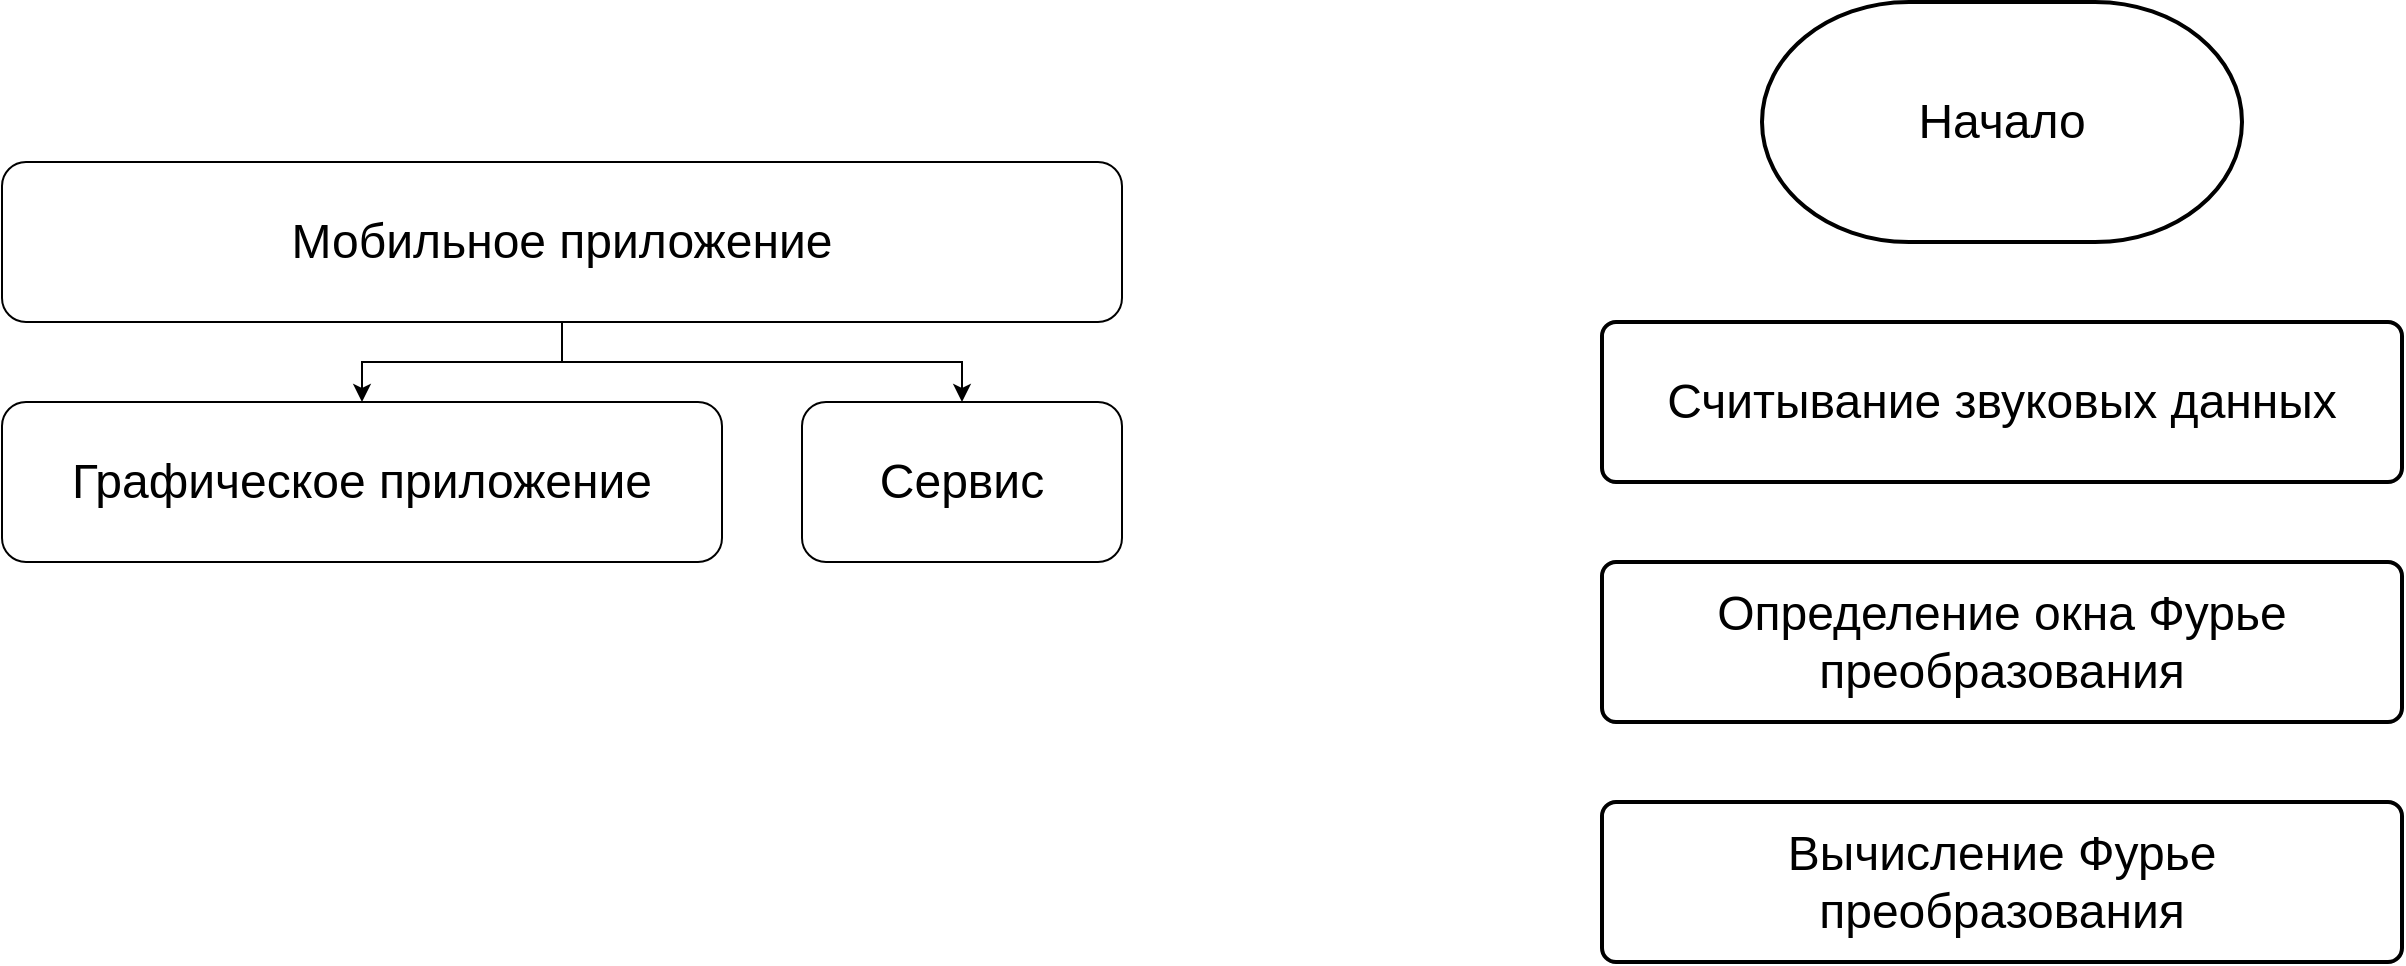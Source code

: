 <mxfile version="23.1.5" type="github">
  <diagram name="Страница — 1" id="q_AGxXsScHiTiwYIOIDt">
    <mxGraphModel dx="954" dy="651" grid="1" gridSize="10" guides="1" tooltips="1" connect="1" arrows="1" fold="1" page="1" pageScale="1" pageWidth="827" pageHeight="1169" math="0" shadow="0">
      <root>
        <mxCell id="0" />
        <mxCell id="1" parent="0" />
        <mxCell id="jDCPakJQnDDJDgwPnTOG-1" value="Графическое приложение" style="rounded=1;whiteSpace=wrap;html=1;fontSize=24;" vertex="1" parent="1">
          <mxGeometry x="120" y="320" width="360" height="80" as="geometry" />
        </mxCell>
        <mxCell id="jDCPakJQnDDJDgwPnTOG-2" value="Сервис" style="rounded=1;whiteSpace=wrap;html=1;fontSize=24;" vertex="1" parent="1">
          <mxGeometry x="520" y="320" width="160" height="80" as="geometry" />
        </mxCell>
        <mxCell id="jDCPakJQnDDJDgwPnTOG-5" style="edgeStyle=orthogonalEdgeStyle;rounded=0;orthogonalLoop=1;jettySize=auto;html=1;entryX=0.5;entryY=0;entryDx=0;entryDy=0;" edge="1" parent="1" source="jDCPakJQnDDJDgwPnTOG-3" target="jDCPakJQnDDJDgwPnTOG-1">
          <mxGeometry relative="1" as="geometry" />
        </mxCell>
        <mxCell id="jDCPakJQnDDJDgwPnTOG-6" style="edgeStyle=orthogonalEdgeStyle;rounded=0;orthogonalLoop=1;jettySize=auto;html=1;entryX=0.5;entryY=0;entryDx=0;entryDy=0;" edge="1" parent="1" source="jDCPakJQnDDJDgwPnTOG-3" target="jDCPakJQnDDJDgwPnTOG-2">
          <mxGeometry relative="1" as="geometry" />
        </mxCell>
        <mxCell id="jDCPakJQnDDJDgwPnTOG-3" value="Мобильное приложение" style="rounded=1;whiteSpace=wrap;html=1;fontSize=24;" vertex="1" parent="1">
          <mxGeometry x="120" y="200" width="560" height="80" as="geometry" />
        </mxCell>
        <mxCell id="jDCPakJQnDDJDgwPnTOG-7" value="Начало" style="strokeWidth=2;html=1;shape=mxgraph.flowchart.terminator;whiteSpace=wrap;fontSize=24;" vertex="1" parent="1">
          <mxGeometry x="1000" y="120" width="240" height="120" as="geometry" />
        </mxCell>
        <mxCell id="jDCPakJQnDDJDgwPnTOG-8" value="Считывание звуковых данных" style="rounded=1;whiteSpace=wrap;html=1;absoluteArcSize=1;arcSize=14;strokeWidth=2;fontSize=24;" vertex="1" parent="1">
          <mxGeometry x="920" y="280" width="400" height="80" as="geometry" />
        </mxCell>
        <mxCell id="jDCPakJQnDDJDgwPnTOG-9" value="Определение окна Фурье преобразования" style="rounded=1;whiteSpace=wrap;html=1;absoluteArcSize=1;arcSize=14;strokeWidth=2;fontSize=24;" vertex="1" parent="1">
          <mxGeometry x="920" y="400" width="400" height="80" as="geometry" />
        </mxCell>
        <mxCell id="jDCPakJQnDDJDgwPnTOG-10" value="Вычисление Фурье преобразования" style="rounded=1;whiteSpace=wrap;html=1;absoluteArcSize=1;arcSize=14;strokeWidth=2;fontSize=24;" vertex="1" parent="1">
          <mxGeometry x="920" y="520" width="400" height="80" as="geometry" />
        </mxCell>
      </root>
    </mxGraphModel>
  </diagram>
</mxfile>
